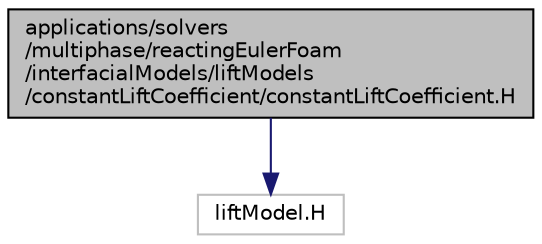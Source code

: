 digraph "applications/solvers/multiphase/reactingEulerFoam/interfacialModels/liftModels/constantLiftCoefficient/constantLiftCoefficient.H"
{
  bgcolor="transparent";
  edge [fontname="Helvetica",fontsize="10",labelfontname="Helvetica",labelfontsize="10"];
  node [fontname="Helvetica",fontsize="10",shape=record];
  Node0 [label="applications/solvers\l/multiphase/reactingEulerFoam\l/interfacialModels/liftModels\l/constantLiftCoefficient/constantLiftCoefficient.H",height=0.2,width=0.4,color="black", fillcolor="grey75", style="filled", fontcolor="black"];
  Node0 -> Node1 [color="midnightblue",fontsize="10",style="solid",fontname="Helvetica"];
  Node1 [label="liftModel.H",height=0.2,width=0.4,color="grey75"];
}
